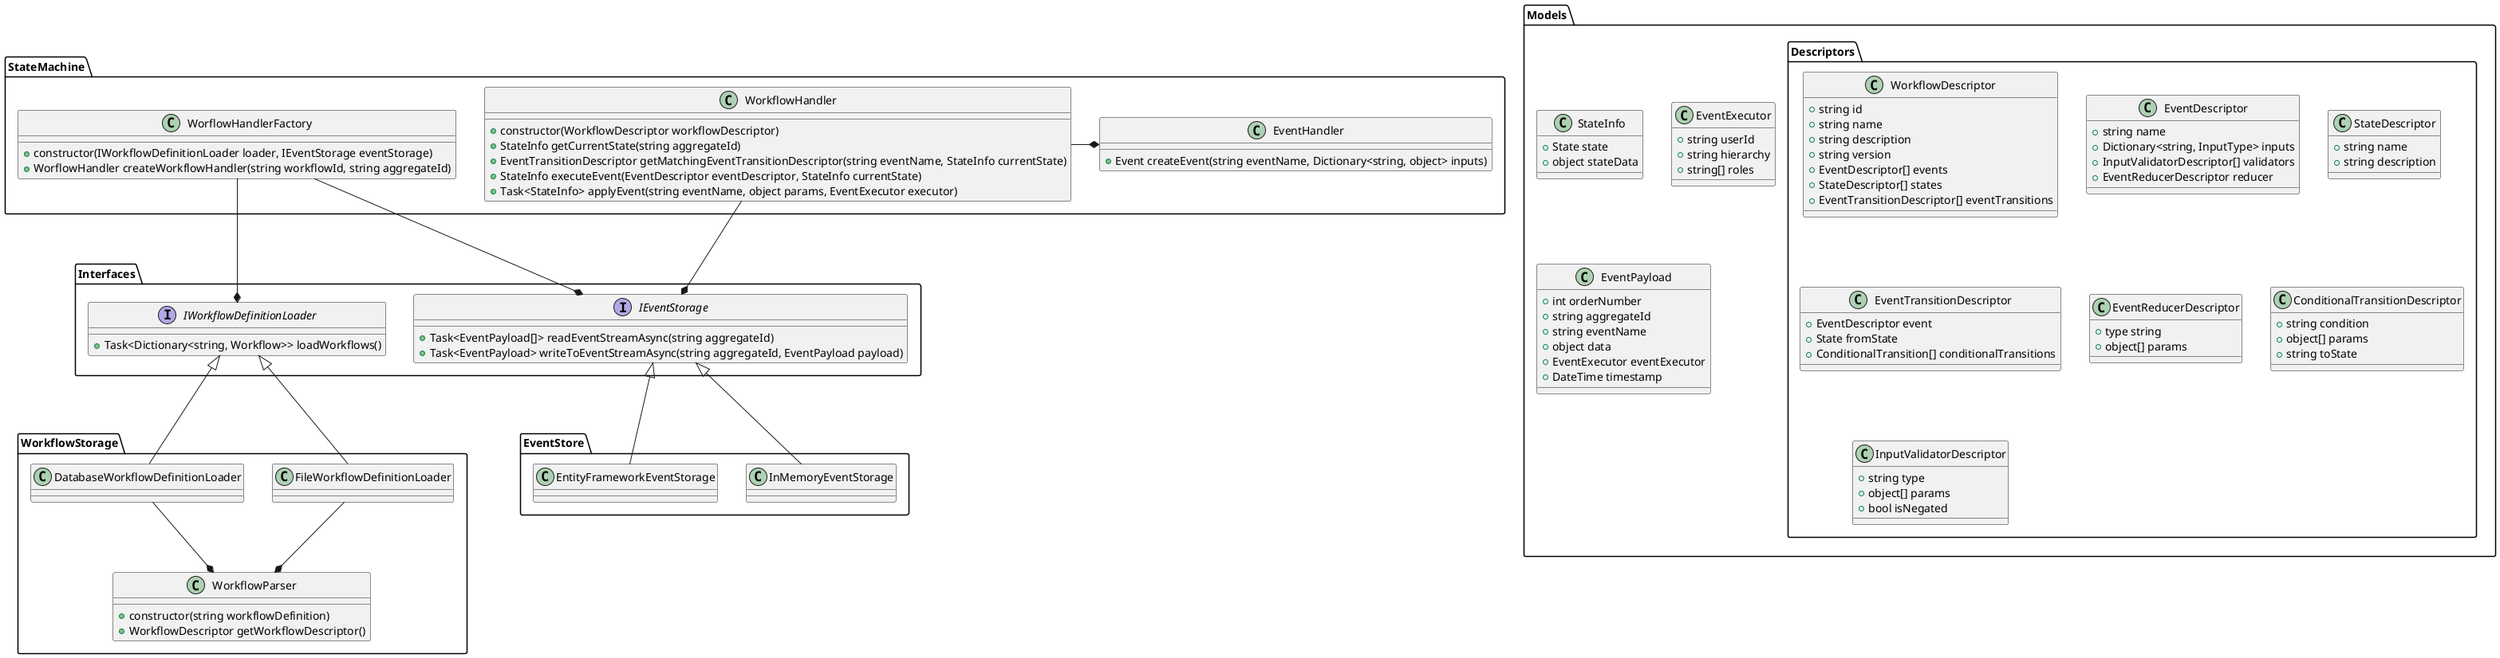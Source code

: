 @startuml

package Models {
	package Descriptors {
		class WorkflowDescriptor {
			+string id
			+string name
			+string description
			+string version
			+EventDescriptor[] events 
			+StateDescriptor[] states 
			+EventTransitionDescriptor[] eventTransitions
		}

		class EventDescriptor {
			+string name
			+Dictionary<string, InputType> inputs
			+InputValidatorDescriptor[] validators
			+EventReducerDescriptor reducer
		}

		class StateDescriptor {
			+string name
			+string description
		}

		class EventTransitionDescriptor {
			+EventDescriptor event
			+State fromState
			+ConditionalTransition[] conditionalTransitions
		}

		class EventReducerDescriptor {
			+type string
			+object[] params
		}

		class ConditionalTransitionDescriptor {
			+string condition
			+object[] params
			+string toState
		}

		class InputValidatorDescriptor {
			+string type 
			+object[] params
			+bool isNegated
		}
	}

	class StateInfo {
		+State state
		+object stateData
	}

	class EventExecutor {
		+string userId
		+string hierarchy
		+string[] roles
	}

	class EventPayload {
		+int orderNumber
		+string aggregateId
		+string eventName
		+object data
		+EventExecutor eventExecutor
		+DateTime timestamp
	}
}

package Interfaces {
	interface IWorkflowDefinitionLoader {
		+Task<Dictionary<string, Workflow>> loadWorkflows()
	}

	interface IEventStorage {
		+Task<EventPayload[]> readEventStreamAsync(string aggregateId)
		+Task<EventPayload> writeToEventStreamAsync(string aggregateId, EventPayload payload)
	}
}

package StateMachine {
	class EventHandler {
		+Event createEvent(string eventName, Dictionary<string, object> inputs)
	} 

	class WorkflowHandler {
		+constructor(WorkflowDescriptor workflowDescriptor)
		+StateInfo getCurrentState(string aggregateId)
		+EventTransitionDescriptor getMatchingEventTransitionDescriptor(string eventName, StateInfo currentState)
		+StateInfo executeEvent(EventDescriptor eventDescriptor, StateInfo currentState)
		+Task<StateInfo> applyEvent(string eventName, object params, EventExecutor executor)
	}

	WorkflowHandler --* IEventStorage
	WorkflowHandler -right-* EventHandler

	class WorflowHandlerFactory {
		+constructor(IWorkflowDefinitionLoader loader, IEventStorage eventStorage)
		+WorflowHandler createWorkflowHandler(string workflowId, string aggregateId)
	}

	WorflowHandlerFactory --* IEventStorage
	WorflowHandlerFactory --* IWorkflowDefinitionLoader
}

package EventStore {
	class InMemoryEventStorage {

	}

	class EntityFrameworkEventStorage {

	}

	InMemoryEventStorage -up-|> IEventStorage
	EntityFrameworkEventStorage -up-|> IEventStorage
}

package WorkflowStorage {
	class FileWorkflowDefinitionLoader {

	}

	class DatabaseWorkflowDefinitionLoader {

	}

	class WorkflowParser {
		+constructor(string workflowDefinition)
		+WorkflowDescriptor getWorkflowDescriptor()
	}

	FileWorkflowDefinitionLoader -up-|> IWorkflowDefinitionLoader
	DatabaseWorkflowDefinitionLoader -up-|> IWorkflowDefinitionLoader

	FileWorkflowDefinitionLoader -down-* WorkflowParser
	DatabaseWorkflowDefinitionLoader -down-* WorkflowParser
}


@enduml
